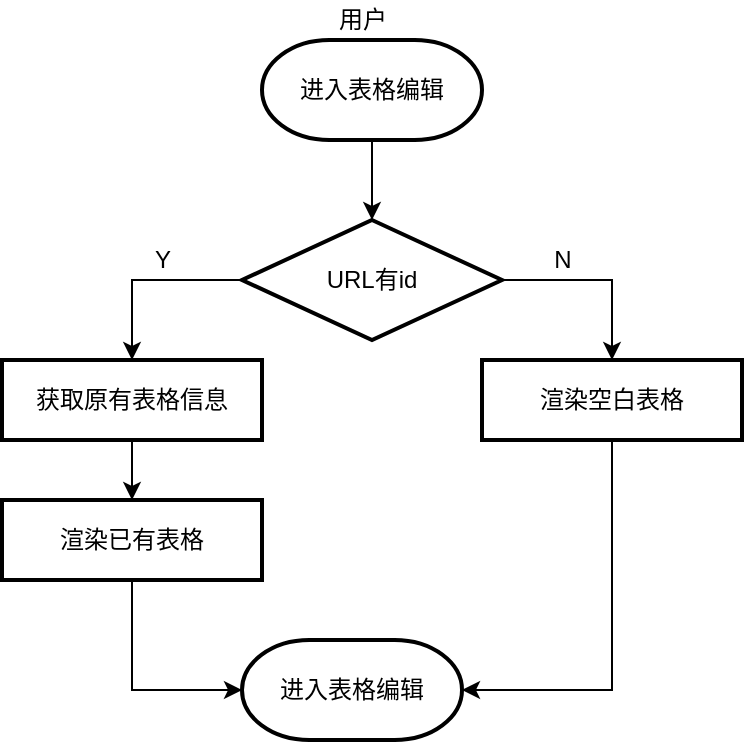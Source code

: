 <mxfile version="14.6.10" type="github">
  <diagram id="krJ8hBpQiW85uxP0k1V1" name="Page-1">
    <mxGraphModel dx="946" dy="470" grid="1" gridSize="10" guides="1" tooltips="1" connect="1" arrows="1" fold="1" page="1" pageScale="1" pageWidth="827" pageHeight="1169" math="0" shadow="0">
      <root>
        <mxCell id="0" />
        <mxCell id="1" parent="0" />
        <mxCell id="a1dXtjCDa0dh4BJsuNUn-5" style="edgeStyle=orthogonalEdgeStyle;rounded=0;orthogonalLoop=1;jettySize=auto;html=1;exitX=0.5;exitY=1;exitDx=0;exitDy=0;exitPerimeter=0;" edge="1" parent="1" source="a1dXtjCDa0dh4BJsuNUn-1" target="a1dXtjCDa0dh4BJsuNUn-4">
          <mxGeometry relative="1" as="geometry" />
        </mxCell>
        <mxCell id="a1dXtjCDa0dh4BJsuNUn-1" value="进入表格编辑" style="strokeWidth=2;html=1;shape=mxgraph.flowchart.terminator;whiteSpace=wrap;" vertex="1" parent="1">
          <mxGeometry x="340" y="40" width="110" height="50" as="geometry" />
        </mxCell>
        <mxCell id="a1dXtjCDa0dh4BJsuNUn-2" value="用户" style="text;html=1;align=center;verticalAlign=middle;resizable=0;points=[];autosize=1;strokeColor=none;" vertex="1" parent="1">
          <mxGeometry x="370" y="20" width="40" height="20" as="geometry" />
        </mxCell>
        <mxCell id="a1dXtjCDa0dh4BJsuNUn-14" style="edgeStyle=orthogonalEdgeStyle;rounded=0;orthogonalLoop=1;jettySize=auto;html=1;exitX=0.5;exitY=1;exitDx=0;exitDy=0;entryX=0.5;entryY=0;entryDx=0;entryDy=0;" edge="1" parent="1" source="a1dXtjCDa0dh4BJsuNUn-3" target="a1dXtjCDa0dh4BJsuNUn-13">
          <mxGeometry relative="1" as="geometry" />
        </mxCell>
        <mxCell id="a1dXtjCDa0dh4BJsuNUn-3" value="获取原有表格信息" style="rounded=0;whiteSpace=wrap;html=1;absoluteArcSize=1;arcSize=14;strokeWidth=2;" vertex="1" parent="1">
          <mxGeometry x="210" y="200" width="130" height="40" as="geometry" />
        </mxCell>
        <mxCell id="a1dXtjCDa0dh4BJsuNUn-9" style="edgeStyle=orthogonalEdgeStyle;rounded=0;orthogonalLoop=1;jettySize=auto;html=1;exitX=0;exitY=0.5;exitDx=0;exitDy=0;exitPerimeter=0;entryX=0.5;entryY=0;entryDx=0;entryDy=0;" edge="1" parent="1" source="a1dXtjCDa0dh4BJsuNUn-4" target="a1dXtjCDa0dh4BJsuNUn-3">
          <mxGeometry relative="1" as="geometry" />
        </mxCell>
        <mxCell id="a1dXtjCDa0dh4BJsuNUn-10" style="edgeStyle=orthogonalEdgeStyle;rounded=0;orthogonalLoop=1;jettySize=auto;html=1;exitX=1;exitY=0.5;exitDx=0;exitDy=0;exitPerimeter=0;entryX=0.5;entryY=0;entryDx=0;entryDy=0;" edge="1" parent="1" source="a1dXtjCDa0dh4BJsuNUn-4" target="a1dXtjCDa0dh4BJsuNUn-8">
          <mxGeometry relative="1" as="geometry" />
        </mxCell>
        <mxCell id="a1dXtjCDa0dh4BJsuNUn-4" value="URL有id" style="strokeWidth=2;html=1;shape=mxgraph.flowchart.decision;whiteSpace=wrap;rounded=0;" vertex="1" parent="1">
          <mxGeometry x="330" y="130" width="130" height="60" as="geometry" />
        </mxCell>
        <mxCell id="a1dXtjCDa0dh4BJsuNUn-7" value="进入表格编辑" style="strokeWidth=2;html=1;shape=mxgraph.flowchart.terminator;whiteSpace=wrap;" vertex="1" parent="1">
          <mxGeometry x="330" y="340" width="110" height="50" as="geometry" />
        </mxCell>
        <mxCell id="a1dXtjCDa0dh4BJsuNUn-12" style="edgeStyle=orthogonalEdgeStyle;rounded=0;orthogonalLoop=1;jettySize=auto;html=1;exitX=0.5;exitY=1;exitDx=0;exitDy=0;entryX=1;entryY=0.5;entryDx=0;entryDy=0;entryPerimeter=0;" edge="1" parent="1" source="a1dXtjCDa0dh4BJsuNUn-8" target="a1dXtjCDa0dh4BJsuNUn-7">
          <mxGeometry relative="1" as="geometry" />
        </mxCell>
        <mxCell id="a1dXtjCDa0dh4BJsuNUn-8" value="渲染空白表格" style="rounded=0;whiteSpace=wrap;html=1;absoluteArcSize=1;arcSize=14;strokeWidth=2;" vertex="1" parent="1">
          <mxGeometry x="450" y="200" width="130" height="40" as="geometry" />
        </mxCell>
        <mxCell id="a1dXtjCDa0dh4BJsuNUn-15" style="edgeStyle=orthogonalEdgeStyle;rounded=0;orthogonalLoop=1;jettySize=auto;html=1;exitX=0.5;exitY=1;exitDx=0;exitDy=0;entryX=0;entryY=0.5;entryDx=0;entryDy=0;entryPerimeter=0;" edge="1" parent="1" source="a1dXtjCDa0dh4BJsuNUn-13" target="a1dXtjCDa0dh4BJsuNUn-7">
          <mxGeometry relative="1" as="geometry" />
        </mxCell>
        <mxCell id="a1dXtjCDa0dh4BJsuNUn-13" value="渲染已有表格" style="rounded=0;whiteSpace=wrap;html=1;absoluteArcSize=1;arcSize=14;strokeWidth=2;" vertex="1" parent="1">
          <mxGeometry x="210" y="270" width="130" height="40" as="geometry" />
        </mxCell>
        <mxCell id="a1dXtjCDa0dh4BJsuNUn-16" value="Y" style="text;html=1;align=center;verticalAlign=middle;resizable=0;points=[];autosize=1;strokeColor=none;" vertex="1" parent="1">
          <mxGeometry x="280" y="140" width="20" height="20" as="geometry" />
        </mxCell>
        <mxCell id="a1dXtjCDa0dh4BJsuNUn-17" value="N" style="text;html=1;align=center;verticalAlign=middle;resizable=0;points=[];autosize=1;strokeColor=none;" vertex="1" parent="1">
          <mxGeometry x="480" y="140" width="20" height="20" as="geometry" />
        </mxCell>
      </root>
    </mxGraphModel>
  </diagram>
</mxfile>

